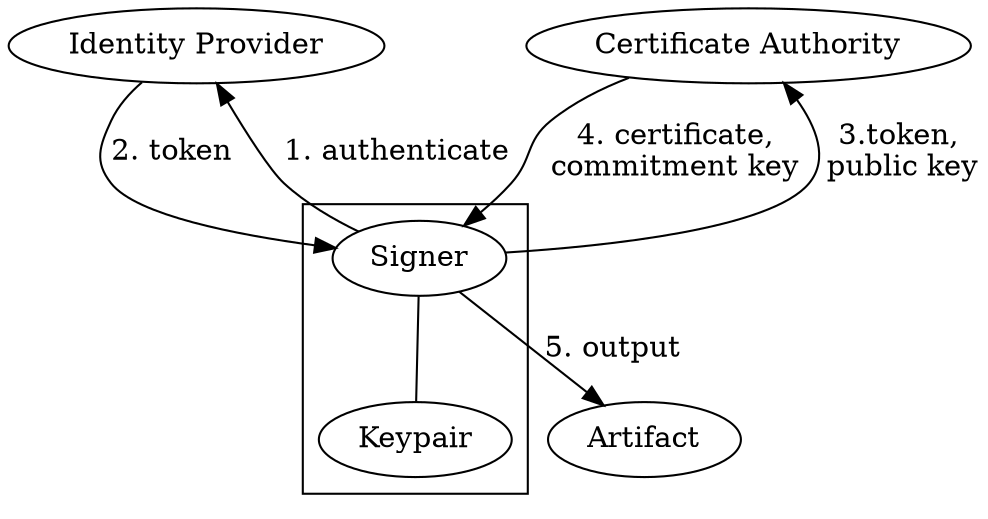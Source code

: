 digraph {
    
    OIDC[label="Identity Provider"]
    CA[label="Certificate Authority"]
    
    subgraph cluster_maintainer {
        Signer
        Keypair

        Signer -> Keypair [dir="none"]
    }
    
    
    Signer -> OIDC [label="1. authenticate"]
    OIDC -> Signer [label="2. token"]
    Signer -> CA [label=<3.token,<BR/> public key>] 
    CA -> Signer [label=<4. certificate,<BR/>commitment key>]
    Signer -> Artifact [label="5. output"]
}